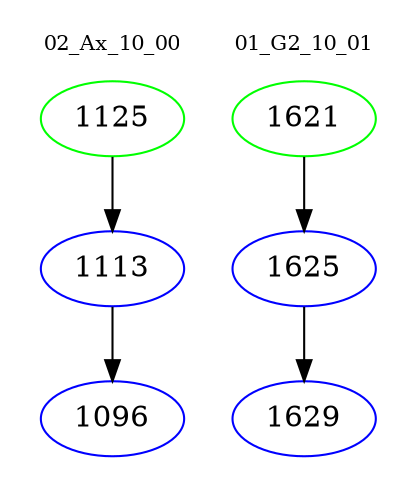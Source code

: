 digraph{
subgraph cluster_0 {
color = white
label = "02_Ax_10_00";
fontsize=10;
T0_1125 [label="1125", color="green"]
T0_1125 -> T0_1113 [color="black"]
T0_1113 [label="1113", color="blue"]
T0_1113 -> T0_1096 [color="black"]
T0_1096 [label="1096", color="blue"]
}
subgraph cluster_1 {
color = white
label = "01_G2_10_01";
fontsize=10;
T1_1621 [label="1621", color="green"]
T1_1621 -> T1_1625 [color="black"]
T1_1625 [label="1625", color="blue"]
T1_1625 -> T1_1629 [color="black"]
T1_1629 [label="1629", color="blue"]
}
}
